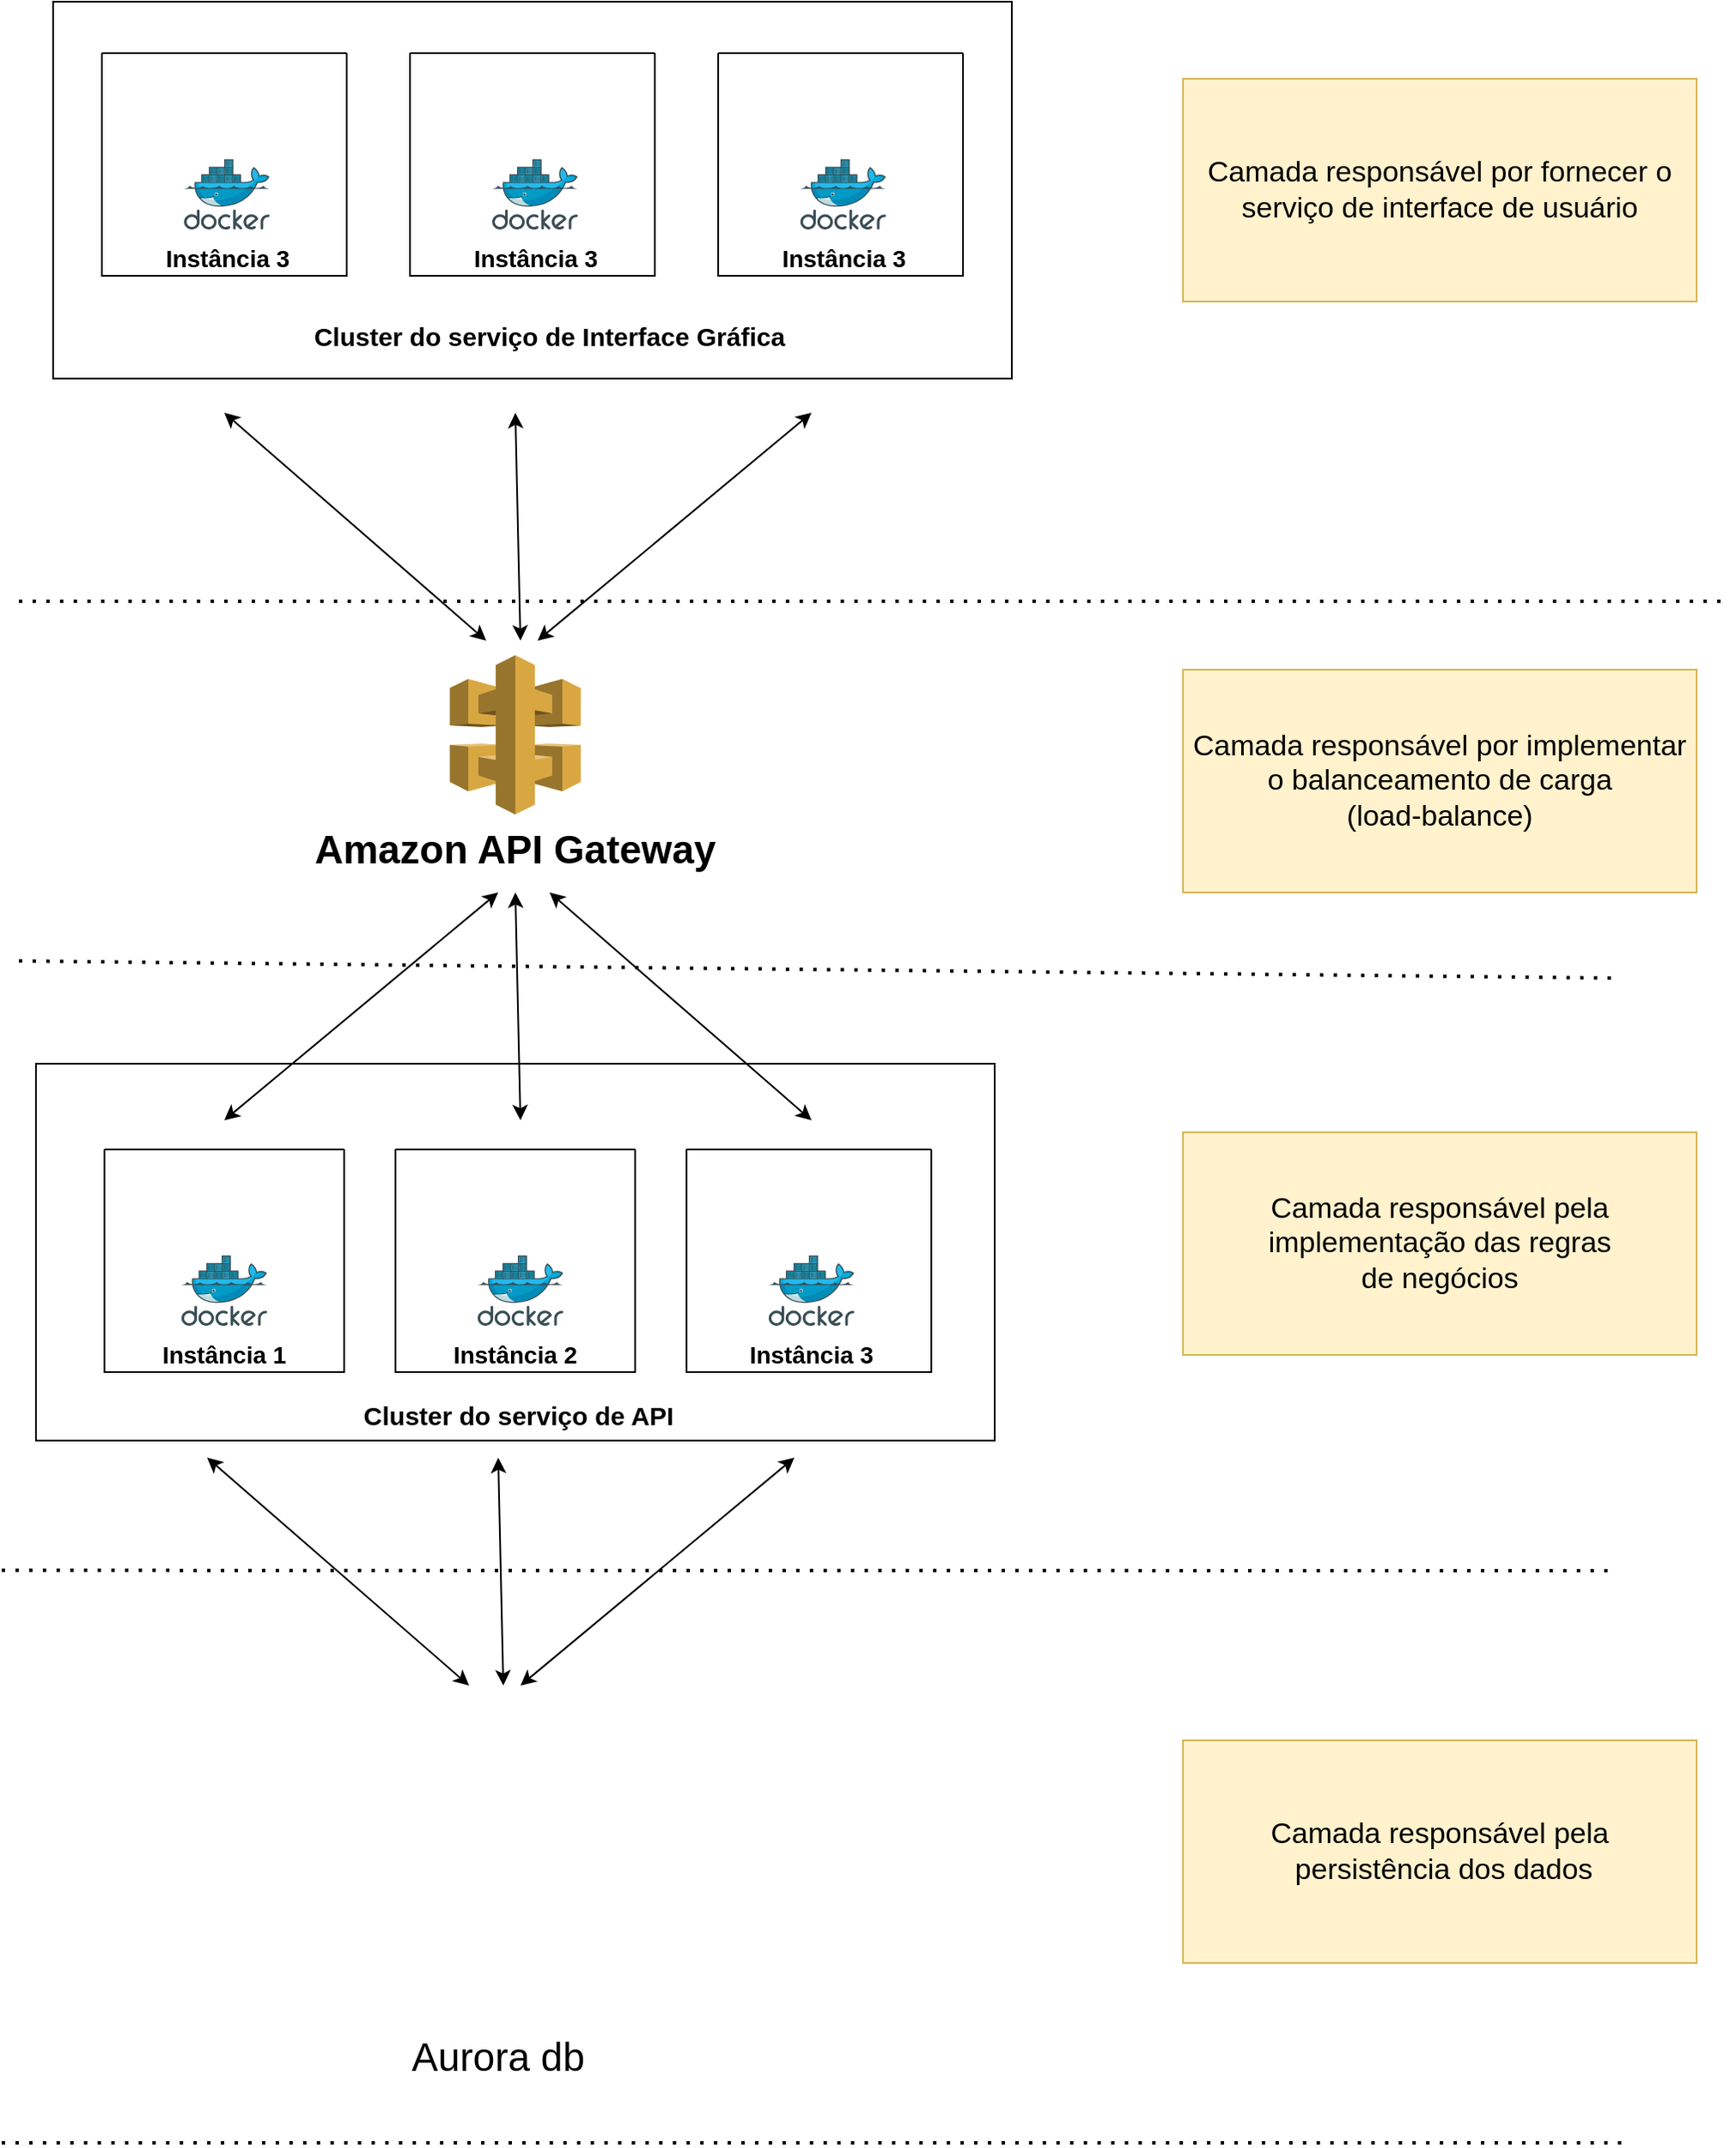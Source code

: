 <mxfile version="14.6.13" type="device"><diagram id="JzUY_GM4sRXF9_nLevzl" name="Page-1"><mxGraphModel dx="1736" dy="2162" grid="1" gridSize="10" guides="1" tooltips="1" connect="1" arrows="1" fold="1" page="1" pageScale="1" pageWidth="850" pageHeight="1100" math="0" shadow="0"><root><mxCell id="0"/><mxCell id="1" parent="0"/><mxCell id="iW4xlHdMRfMciqTUlpPV-1" value="&lt;div&gt;&lt;br&gt;&lt;/div&gt;" style="outlineConnect=0;dashed=0;verticalLabelPosition=bottom;verticalAlign=top;align=center;html=1;shape=mxgraph.aws3.api_gateway;fillColor=#D9A741;gradientColor=none;" vertex="1" parent="1"><mxGeometry x="421.75" y="151.5" width="76.5" height="93" as="geometry"/></mxCell><mxCell id="iW4xlHdMRfMciqTUlpPV-22" value="" style="group" vertex="1" connectable="0" parent="1"><mxGeometry x="180" y="390" width="560" height="220" as="geometry"/></mxCell><mxCell id="iW4xlHdMRfMciqTUlpPV-20" value="" style="rounded=0;whiteSpace=wrap;html=1;" vertex="1" parent="iW4xlHdMRfMciqTUlpPV-22"><mxGeometry width="560" height="220" as="geometry"/></mxCell><mxCell id="iW4xlHdMRfMciqTUlpPV-19" value="" style="group" vertex="1" connectable="0" parent="iW4xlHdMRfMciqTUlpPV-22"><mxGeometry x="40" y="40" width="483" height="140" as="geometry"/></mxCell><mxCell id="iW4xlHdMRfMciqTUlpPV-7" value="" style="group" vertex="1" connectable="0" parent="iW4xlHdMRfMciqTUlpPV-19"><mxGeometry width="140" height="140" as="geometry"/></mxCell><mxCell id="iW4xlHdMRfMciqTUlpPV-6" value="" style="swimlane;startSize=0;" vertex="1" parent="iW4xlHdMRfMciqTUlpPV-7"><mxGeometry y="10" width="140" height="130" as="geometry"/></mxCell><mxCell id="iW4xlHdMRfMciqTUlpPV-16" value="Instância 1" style="text;html=1;strokeColor=none;fillColor=none;align=center;verticalAlign=middle;whiteSpace=wrap;rounded=0;fontSize=14;fontStyle=1" vertex="1" parent="iW4xlHdMRfMciqTUlpPV-6"><mxGeometry y="110" width="140" height="20" as="geometry"/></mxCell><mxCell id="iW4xlHdMRfMciqTUlpPV-5" value="" style="aspect=fixed;html=1;points=[];align=center;image;fontSize=12;image=img/lib/mscae/Docker.svg;" vertex="1" parent="iW4xlHdMRfMciqTUlpPV-6"><mxGeometry x="45" y="62" width="50" height="41" as="geometry"/></mxCell><mxCell id="iW4xlHdMRfMciqTUlpPV-4" value="" style="shape=image;verticalLabelPosition=bottom;labelBackgroundColor=#ffffff;verticalAlign=top;aspect=fixed;imageAspect=0;image=https://cdn.iconscout.com/icon/free/png-256/django-2-282855.png;" vertex="1" parent="iW4xlHdMRfMciqTUlpPV-6"><mxGeometry x="17" y="-17" width="106" height="106" as="geometry"/></mxCell><mxCell id="iW4xlHdMRfMciqTUlpPV-8" value="" style="group" vertex="1" connectable="0" parent="iW4xlHdMRfMciqTUlpPV-19"><mxGeometry x="170" width="140" height="140" as="geometry"/></mxCell><mxCell id="iW4xlHdMRfMciqTUlpPV-11" value="" style="swimlane;startSize=0;" vertex="1" parent="iW4xlHdMRfMciqTUlpPV-8"><mxGeometry y="10" width="140" height="130" as="geometry"/></mxCell><mxCell id="iW4xlHdMRfMciqTUlpPV-9" value="" style="shape=image;verticalLabelPosition=bottom;labelBackgroundColor=#ffffff;verticalAlign=top;aspect=fixed;imageAspect=0;image=https://cdn.iconscout.com/icon/free/png-256/django-2-282855.png;" vertex="1" parent="iW4xlHdMRfMciqTUlpPV-11"><mxGeometry x="20" y="-17" width="106" height="106" as="geometry"/></mxCell><mxCell id="iW4xlHdMRfMciqTUlpPV-10" value="" style="aspect=fixed;html=1;points=[];align=center;image;fontSize=12;image=img/lib/mscae/Docker.svg;" vertex="1" parent="iW4xlHdMRfMciqTUlpPV-11"><mxGeometry x="48" y="62" width="50" height="41" as="geometry"/></mxCell><mxCell id="iW4xlHdMRfMciqTUlpPV-12" value="" style="group" vertex="1" connectable="0" parent="iW4xlHdMRfMciqTUlpPV-19"><mxGeometry x="340" width="143" height="140" as="geometry"/></mxCell><mxCell id="iW4xlHdMRfMciqTUlpPV-15" value="" style="swimlane;startSize=0;" vertex="1" parent="iW4xlHdMRfMciqTUlpPV-12"><mxGeometry y="10" width="143" height="130" as="geometry"/></mxCell><mxCell id="iW4xlHdMRfMciqTUlpPV-18" value="Instância 3" style="text;html=1;strokeColor=none;fillColor=none;align=center;verticalAlign=middle;whiteSpace=wrap;rounded=0;fontSize=14;fontStyle=1" vertex="1" parent="iW4xlHdMRfMciqTUlpPV-15"><mxGeometry x="3" y="110" width="140" height="20" as="geometry"/></mxCell><mxCell id="iW4xlHdMRfMciqTUlpPV-14" value="" style="aspect=fixed;html=1;points=[];align=center;image;fontSize=12;image=img/lib/mscae/Docker.svg;" vertex="1" parent="iW4xlHdMRfMciqTUlpPV-15"><mxGeometry x="48" y="62" width="50" height="41" as="geometry"/></mxCell><mxCell id="iW4xlHdMRfMciqTUlpPV-13" value="" style="shape=image;verticalLabelPosition=bottom;labelBackgroundColor=#ffffff;verticalAlign=top;aspect=fixed;imageAspect=0;image=https://cdn.iconscout.com/icon/free/png-256/django-2-282855.png;" vertex="1" parent="iW4xlHdMRfMciqTUlpPV-15"><mxGeometry x="20" y="-17" width="106" height="106" as="geometry"/></mxCell><mxCell id="iW4xlHdMRfMciqTUlpPV-17" value="Instância 2" style="text;html=1;strokeColor=none;fillColor=none;align=center;verticalAlign=middle;whiteSpace=wrap;rounded=0;fontSize=14;fontStyle=1" vertex="1" parent="iW4xlHdMRfMciqTUlpPV-19"><mxGeometry x="170" y="120" width="140" height="20" as="geometry"/></mxCell><mxCell id="iW4xlHdMRfMciqTUlpPV-21" value="Cluster do serviço de API" style="text;html=1;strokeColor=none;fillColor=none;align=center;verticalAlign=middle;whiteSpace=wrap;rounded=0;fontStyle=1;fontSize=15;" vertex="1" parent="iW4xlHdMRfMciqTUlpPV-22"><mxGeometry x="1.5" y="190" width="560" height="30" as="geometry"/></mxCell><mxCell id="iW4xlHdMRfMciqTUlpPV-24" value="" style="endArrow=classic;startArrow=classic;html=1;fontSize=14;exitX=0.5;exitY=0;exitDx=0;exitDy=0;" edge="1" parent="1" source="iW4xlHdMRfMciqTUlpPV-4"><mxGeometry width="50" height="50" relative="1" as="geometry"><mxPoint x="340" y="360" as="sourcePoint"/><mxPoint x="450" y="290" as="targetPoint"/></mxGeometry></mxCell><mxCell id="iW4xlHdMRfMciqTUlpPV-25" value="" style="endArrow=classic;startArrow=classic;html=1;fontSize=14;entryX=0.5;entryY=0;entryDx=0;entryDy=0;" edge="1" parent="1" target="iW4xlHdMRfMciqTUlpPV-13"><mxGeometry width="50" height="50" relative="1" as="geometry"><mxPoint x="480" y="290" as="sourcePoint"/><mxPoint x="460" y="300" as="targetPoint"/></mxGeometry></mxCell><mxCell id="iW4xlHdMRfMciqTUlpPV-26" value="" style="endArrow=classic;startArrow=classic;html=1;fontSize=14;exitX=0.5;exitY=0;exitDx=0;exitDy=0;" edge="1" parent="1" source="iW4xlHdMRfMciqTUlpPV-9"><mxGeometry width="50" height="50" relative="1" as="geometry"><mxPoint x="440" y="380" as="sourcePoint"/><mxPoint x="460" y="290" as="targetPoint"/></mxGeometry></mxCell><mxCell id="iW4xlHdMRfMciqTUlpPV-30" value="" style="endArrow=none;dashed=1;html=1;dashPattern=1 3;strokeWidth=2;fontSize=100;" edge="1" parent="1"><mxGeometry width="50" height="50" relative="1" as="geometry"><mxPoint x="170" y="120" as="sourcePoint"/><mxPoint x="1170" y="120" as="targetPoint"/></mxGeometry></mxCell><mxCell id="iW4xlHdMRfMciqTUlpPV-31" value="" style="endArrow=none;dashed=1;html=1;dashPattern=1 3;strokeWidth=2;fontSize=100;" edge="1" parent="1"><mxGeometry width="50" height="50" relative="1" as="geometry"><mxPoint x="170" y="330" as="sourcePoint"/><mxPoint x="1100" y="340" as="targetPoint"/></mxGeometry></mxCell><mxCell id="iW4xlHdMRfMciqTUlpPV-32" value="Camada responsável por implementar o&amp;nbsp;&lt;span style=&quot;font-size: 17px;&quot;&gt;balanceamento de carga&lt;br style=&quot;font-size: 17px;&quot;&gt;(load-balance)&lt;br style=&quot;font-size: 17px;&quot;&gt;&lt;/span&gt;" style="text;html=1;strokeColor=#d6b656;fillColor=#fff2cc;align=center;verticalAlign=middle;whiteSpace=wrap;rounded=0;fontSize=17;" vertex="1" parent="1"><mxGeometry x="850" y="160" width="300" height="130" as="geometry"/></mxCell><mxCell id="iW4xlHdMRfMciqTUlpPV-37" value="" style="group" vertex="1" connectable="0" parent="1"><mxGeometry x="320" y="720" width="260" height="260" as="geometry"/></mxCell><mxCell id="iW4xlHdMRfMciqTUlpPV-35" value="" style="shape=image;verticalLabelPosition=bottom;labelBackgroundColor=#ffffff;verticalAlign=top;aspect=fixed;imageAspect=0;image=https://www.tableau.com/sites/default/files/blog/aws_simple_icons_database_amazonrds.svg__2.png;" vertex="1" parent="iW4xlHdMRfMciqTUlpPV-37"><mxGeometry width="260" height="260" as="geometry"/></mxCell><mxCell id="iW4xlHdMRfMciqTUlpPV-36" value="Aurora db" style="text;html=1;strokeColor=none;fillColor=none;align=center;verticalAlign=middle;whiteSpace=wrap;rounded=0;fontSize=23;" vertex="1" parent="iW4xlHdMRfMciqTUlpPV-37"><mxGeometry x="40" y="240" width="180" height="20" as="geometry"/></mxCell><mxCell id="iW4xlHdMRfMciqTUlpPV-42" value="" style="group;rotation=-180;" vertex="1" connectable="0" parent="1"><mxGeometry x="280" y="620" width="343" height="133" as="geometry"/></mxCell><mxCell id="iW4xlHdMRfMciqTUlpPV-39" value="" style="endArrow=classic;startArrow=classic;html=1;fontSize=14;exitX=0.5;exitY=0;exitDx=0;exitDy=0;" edge="1" parent="iW4xlHdMRfMciqTUlpPV-42"><mxGeometry width="50" height="50" relative="1" as="geometry"><mxPoint x="343" as="sourcePoint"/><mxPoint x="183" y="133" as="targetPoint"/></mxGeometry></mxCell><mxCell id="iW4xlHdMRfMciqTUlpPV-40" value="" style="endArrow=classic;startArrow=classic;html=1;fontSize=14;entryX=0.5;entryY=0;entryDx=0;entryDy=0;" edge="1" parent="iW4xlHdMRfMciqTUlpPV-42"><mxGeometry width="50" height="50" relative="1" as="geometry"><mxPoint x="153" y="133" as="sourcePoint"/><mxPoint as="targetPoint"/></mxGeometry></mxCell><mxCell id="iW4xlHdMRfMciqTUlpPV-41" value="" style="endArrow=classic;startArrow=classic;html=1;fontSize=14;exitX=0.5;exitY=0;exitDx=0;exitDy=0;" edge="1" parent="iW4xlHdMRfMciqTUlpPV-42"><mxGeometry width="50" height="50" relative="1" as="geometry"><mxPoint x="170" as="sourcePoint"/><mxPoint x="173" y="133" as="targetPoint"/></mxGeometry></mxCell><mxCell id="iW4xlHdMRfMciqTUlpPV-43" value="" style="endArrow=none;dashed=1;html=1;dashPattern=1 3;strokeWidth=2;fontSize=100;" edge="1" parent="1"><mxGeometry width="50" height="50" relative="1" as="geometry"><mxPoint x="160" y="685.79" as="sourcePoint"/><mxPoint x="1100" y="686" as="targetPoint"/></mxGeometry></mxCell><mxCell id="iW4xlHdMRfMciqTUlpPV-44" value="" style="endArrow=none;dashed=1;html=1;dashPattern=1 3;strokeWidth=2;fontSize=100;" edge="1" parent="1"><mxGeometry width="50" height="50" relative="1" as="geometry"><mxPoint x="160" y="1020" as="sourcePoint"/><mxPoint x="1110" y="1020" as="targetPoint"/></mxGeometry></mxCell><mxCell id="iW4xlHdMRfMciqTUlpPV-45" value="Camada responsável pela implementação das regras &lt;br&gt;de negócios&lt;span style=&quot;font-size: 17px&quot;&gt;&lt;br style=&quot;font-size: 17px&quot;&gt;&lt;/span&gt;" style="text;html=1;strokeColor=#d6b656;fillColor=#fff2cc;align=center;verticalAlign=middle;whiteSpace=wrap;rounded=0;fontSize=17;" vertex="1" parent="1"><mxGeometry x="850" y="430" width="300" height="130" as="geometry"/></mxCell><mxCell id="iW4xlHdMRfMciqTUlpPV-46" value="Camada responsável pela&lt;br&gt;&amp;nbsp;persistência dos dados&lt;span style=&quot;font-size: 17px&quot;&gt;&lt;br style=&quot;font-size: 17px&quot;&gt;&lt;/span&gt;" style="text;html=1;strokeColor=#d6b656;fillColor=#fff2cc;align=center;verticalAlign=middle;whiteSpace=wrap;rounded=0;fontSize=17;" vertex="1" parent="1"><mxGeometry x="850" y="785" width="300" height="130" as="geometry"/></mxCell><mxCell id="iW4xlHdMRfMciqTUlpPV-51" value="&lt;div&gt;&lt;b&gt;Amazon API Gateway&lt;/b&gt;&lt;/div&gt;" style="text;html=1;strokeColor=none;fillColor=none;align=center;verticalAlign=middle;whiteSpace=wrap;rounded=0;fontSize=23;" vertex="1" parent="1"><mxGeometry x="340" y="240" width="240" height="50" as="geometry"/></mxCell><mxCell id="iW4xlHdMRfMciqTUlpPV-86" value="" style="group" vertex="1" connectable="0" parent="1"><mxGeometry x="190" y="-230" width="570" height="220" as="geometry"/></mxCell><mxCell id="iW4xlHdMRfMciqTUlpPV-54" value="" style="rounded=0;whiteSpace=wrap;html=1;" vertex="1" parent="iW4xlHdMRfMciqTUlpPV-86"><mxGeometry width="560" height="220" as="geometry"/></mxCell><mxCell id="iW4xlHdMRfMciqTUlpPV-71" value="Cluster do serviço de Interface Gráfica" style="text;html=1;strokeColor=none;fillColor=none;align=center;verticalAlign=middle;whiteSpace=wrap;rounded=0;fontStyle=1;fontSize=15;" vertex="1" parent="iW4xlHdMRfMciqTUlpPV-86"><mxGeometry x="10" y="180" width="560" height="30" as="geometry"/></mxCell><mxCell id="iW4xlHdMRfMciqTUlpPV-65" value="" style="group" vertex="1" connectable="0" parent="iW4xlHdMRfMciqTUlpPV-86"><mxGeometry x="388.5" y="20" width="143" height="140" as="geometry"/></mxCell><mxCell id="iW4xlHdMRfMciqTUlpPV-66" value="" style="swimlane;startSize=0;" vertex="1" parent="iW4xlHdMRfMciqTUlpPV-65"><mxGeometry y="10" width="143" height="130" as="geometry"/></mxCell><mxCell id="iW4xlHdMRfMciqTUlpPV-67" value="Instância 3" style="text;html=1;strokeColor=none;fillColor=none;align=center;verticalAlign=middle;whiteSpace=wrap;rounded=0;fontSize=14;fontStyle=1" vertex="1" parent="iW4xlHdMRfMciqTUlpPV-66"><mxGeometry x="3" y="110" width="140" height="20" as="geometry"/></mxCell><mxCell id="iW4xlHdMRfMciqTUlpPV-68" value="" style="aspect=fixed;html=1;points=[];align=center;image;fontSize=12;image=img/lib/mscae/Docker.svg;" vertex="1" parent="iW4xlHdMRfMciqTUlpPV-66"><mxGeometry x="48" y="62" width="50" height="41" as="geometry"/></mxCell><mxCell id="iW4xlHdMRfMciqTUlpPV-75" value="" style="shape=image;verticalLabelPosition=bottom;labelBackgroundColor=#ffffff;verticalAlign=top;aspect=fixed;imageAspect=0;image=https://logos-download.com/wp-content/uploads/2016/09/React_logo_wordmark.png;" vertex="1" parent="iW4xlHdMRfMciqTUlpPV-66"><mxGeometry x="20.26" y="10" width="105.48" height="35.5" as="geometry"/></mxCell><mxCell id="iW4xlHdMRfMciqTUlpPV-76" value="" style="group" vertex="1" connectable="0" parent="iW4xlHdMRfMciqTUlpPV-86"><mxGeometry x="208.5" y="20" width="143" height="140" as="geometry"/></mxCell><mxCell id="iW4xlHdMRfMciqTUlpPV-77" value="" style="swimlane;startSize=0;" vertex="1" parent="iW4xlHdMRfMciqTUlpPV-76"><mxGeometry y="10" width="143" height="130" as="geometry"/></mxCell><mxCell id="iW4xlHdMRfMciqTUlpPV-78" value="Instância 3" style="text;html=1;strokeColor=none;fillColor=none;align=center;verticalAlign=middle;whiteSpace=wrap;rounded=0;fontSize=14;fontStyle=1" vertex="1" parent="iW4xlHdMRfMciqTUlpPV-77"><mxGeometry x="3" y="110" width="140" height="20" as="geometry"/></mxCell><mxCell id="iW4xlHdMRfMciqTUlpPV-79" value="" style="aspect=fixed;html=1;points=[];align=center;image;fontSize=12;image=img/lib/mscae/Docker.svg;" vertex="1" parent="iW4xlHdMRfMciqTUlpPV-77"><mxGeometry x="48" y="62" width="50" height="41" as="geometry"/></mxCell><mxCell id="iW4xlHdMRfMciqTUlpPV-80" value="" style="shape=image;verticalLabelPosition=bottom;labelBackgroundColor=#ffffff;verticalAlign=top;aspect=fixed;imageAspect=0;image=https://logos-download.com/wp-content/uploads/2016/09/React_logo_wordmark.png;" vertex="1" parent="iW4xlHdMRfMciqTUlpPV-77"><mxGeometry x="20.26" y="10" width="105.48" height="35.5" as="geometry"/></mxCell><mxCell id="iW4xlHdMRfMciqTUlpPV-81" value="" style="group" vertex="1" connectable="0" parent="iW4xlHdMRfMciqTUlpPV-86"><mxGeometry x="28.5" y="20" width="143" height="140" as="geometry"/></mxCell><mxCell id="iW4xlHdMRfMciqTUlpPV-82" value="" style="swimlane;startSize=0;" vertex="1" parent="iW4xlHdMRfMciqTUlpPV-81"><mxGeometry y="10" width="143" height="130" as="geometry"/></mxCell><mxCell id="iW4xlHdMRfMciqTUlpPV-83" value="Instância 3" style="text;html=1;strokeColor=none;fillColor=none;align=center;verticalAlign=middle;whiteSpace=wrap;rounded=0;fontSize=14;fontStyle=1" vertex="1" parent="iW4xlHdMRfMciqTUlpPV-82"><mxGeometry x="3" y="110" width="140" height="20" as="geometry"/></mxCell><mxCell id="iW4xlHdMRfMciqTUlpPV-84" value="" style="aspect=fixed;html=1;points=[];align=center;image;fontSize=12;image=img/lib/mscae/Docker.svg;" vertex="1" parent="iW4xlHdMRfMciqTUlpPV-82"><mxGeometry x="48" y="62" width="50" height="41" as="geometry"/></mxCell><mxCell id="iW4xlHdMRfMciqTUlpPV-85" value="" style="shape=image;verticalLabelPosition=bottom;labelBackgroundColor=#ffffff;verticalAlign=top;aspect=fixed;imageAspect=0;image=https://logos-download.com/wp-content/uploads/2016/09/React_logo_wordmark.png;" vertex="1" parent="iW4xlHdMRfMciqTUlpPV-82"><mxGeometry x="20.26" y="10" width="105.48" height="35.5" as="geometry"/></mxCell><mxCell id="iW4xlHdMRfMciqTUlpPV-87" value="" style="group;rotation=-180;" vertex="1" connectable="0" parent="1"><mxGeometry x="290" y="10" width="343" height="133" as="geometry"/></mxCell><mxCell id="iW4xlHdMRfMciqTUlpPV-88" value="" style="endArrow=classic;startArrow=classic;html=1;fontSize=14;exitX=0.5;exitY=0;exitDx=0;exitDy=0;" edge="1" parent="iW4xlHdMRfMciqTUlpPV-87"><mxGeometry width="50" height="50" relative="1" as="geometry"><mxPoint x="343" as="sourcePoint"/><mxPoint x="183" y="133" as="targetPoint"/></mxGeometry></mxCell><mxCell id="iW4xlHdMRfMciqTUlpPV-89" value="" style="endArrow=classic;startArrow=classic;html=1;fontSize=14;entryX=0.5;entryY=0;entryDx=0;entryDy=0;" edge="1" parent="iW4xlHdMRfMciqTUlpPV-87"><mxGeometry width="50" height="50" relative="1" as="geometry"><mxPoint x="153" y="133" as="sourcePoint"/><mxPoint as="targetPoint"/></mxGeometry></mxCell><mxCell id="iW4xlHdMRfMciqTUlpPV-90" value="" style="endArrow=classic;startArrow=classic;html=1;fontSize=14;exitX=0.5;exitY=0;exitDx=0;exitDy=0;" edge="1" parent="iW4xlHdMRfMciqTUlpPV-87"><mxGeometry width="50" height="50" relative="1" as="geometry"><mxPoint x="170" as="sourcePoint"/><mxPoint x="173" y="133" as="targetPoint"/></mxGeometry></mxCell><mxCell id="iW4xlHdMRfMciqTUlpPV-91" value="Camada responsável por fornecer o serviço de interface de usuário&lt;span style=&quot;font-size: 17px&quot;&gt;&lt;br style=&quot;font-size: 17px&quot;&gt;&lt;/span&gt;" style="text;html=1;strokeColor=#d6b656;fillColor=#fff2cc;align=center;verticalAlign=middle;whiteSpace=wrap;rounded=0;fontSize=17;" vertex="1" parent="1"><mxGeometry x="850" y="-185" width="300" height="130" as="geometry"/></mxCell></root></mxGraphModel></diagram></mxfile>